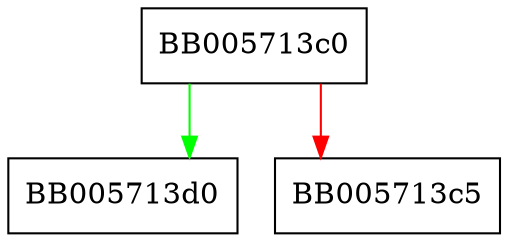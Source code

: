 digraph NCONF_free_data {
  node [shape="box"];
  graph [splines=ortho];
  BB005713c0 -> BB005713d0 [color="green"];
  BB005713c0 -> BB005713c5 [color="red"];
}